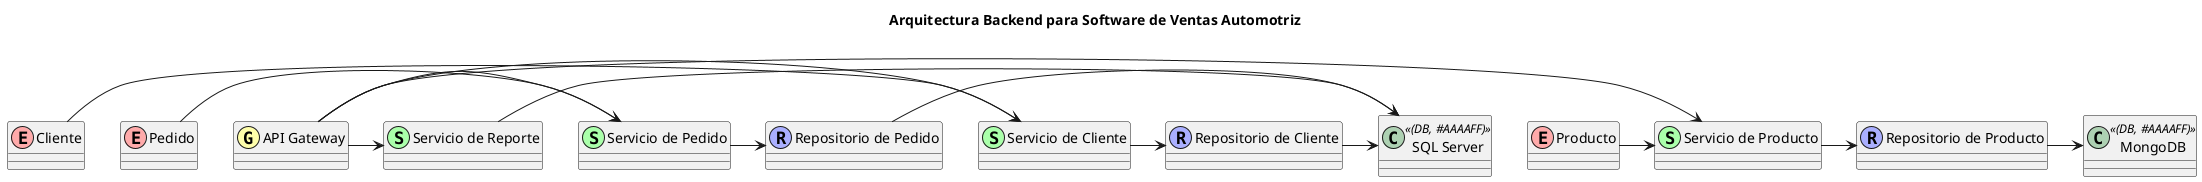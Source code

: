 @startuml
title Arquitectura Backend para Software de Ventas Automotriz

!define Table(name,desc) class name as "desc" { }
!define Entity(name,desc) class name as "desc" << (E, #FFAAAA) >>
!define Service(name,desc) class name as "desc" << (S, #AAFFAA) >>
!define Repository(name,desc) class name as "desc" << (R, #AAAFFF) >>
!define APIGateway(name,desc) class name as "desc" << (G, #FFFFAA) >>
!define Database(name,desc) class name as "desc" << (DB, #AAAAFF) >>

Entity(Client, "Cliente")
Entity(Product, "Producto")
Entity(Order, "Pedido")

Service(ClientService, "Servicio de Cliente")
Service(ProductService, "Servicio de Producto")
Service(OrderService, "Servicio de Pedido")
Service(ReportService, "Servicio de Reporte")

Repository(ClientRepository, "Repositorio de Cliente")
Repository(ProductRepository, "Repositorio de Producto")
Repository(OrderRepository, "Repositorio de Pedido")

APIGateway(APIGateway, "API Gateway")

Database(SQLServer, "SQL Server")
Database(MongoDB, "MongoDB")

Client -> ClientService
ClientService -> ClientRepository
ClientRepository -> SQLServer

Product -> ProductService
ProductService -> ProductRepository
ProductRepository -> MongoDB

Order -> OrderService
OrderService -> OrderRepository
OrderRepository -> SQLServer

ReportService -> SQLServer

APIGateway -> ClientService
APIGateway -> ProductService
APIGateway -> OrderService
APIGateway -> ReportService

@enduml
